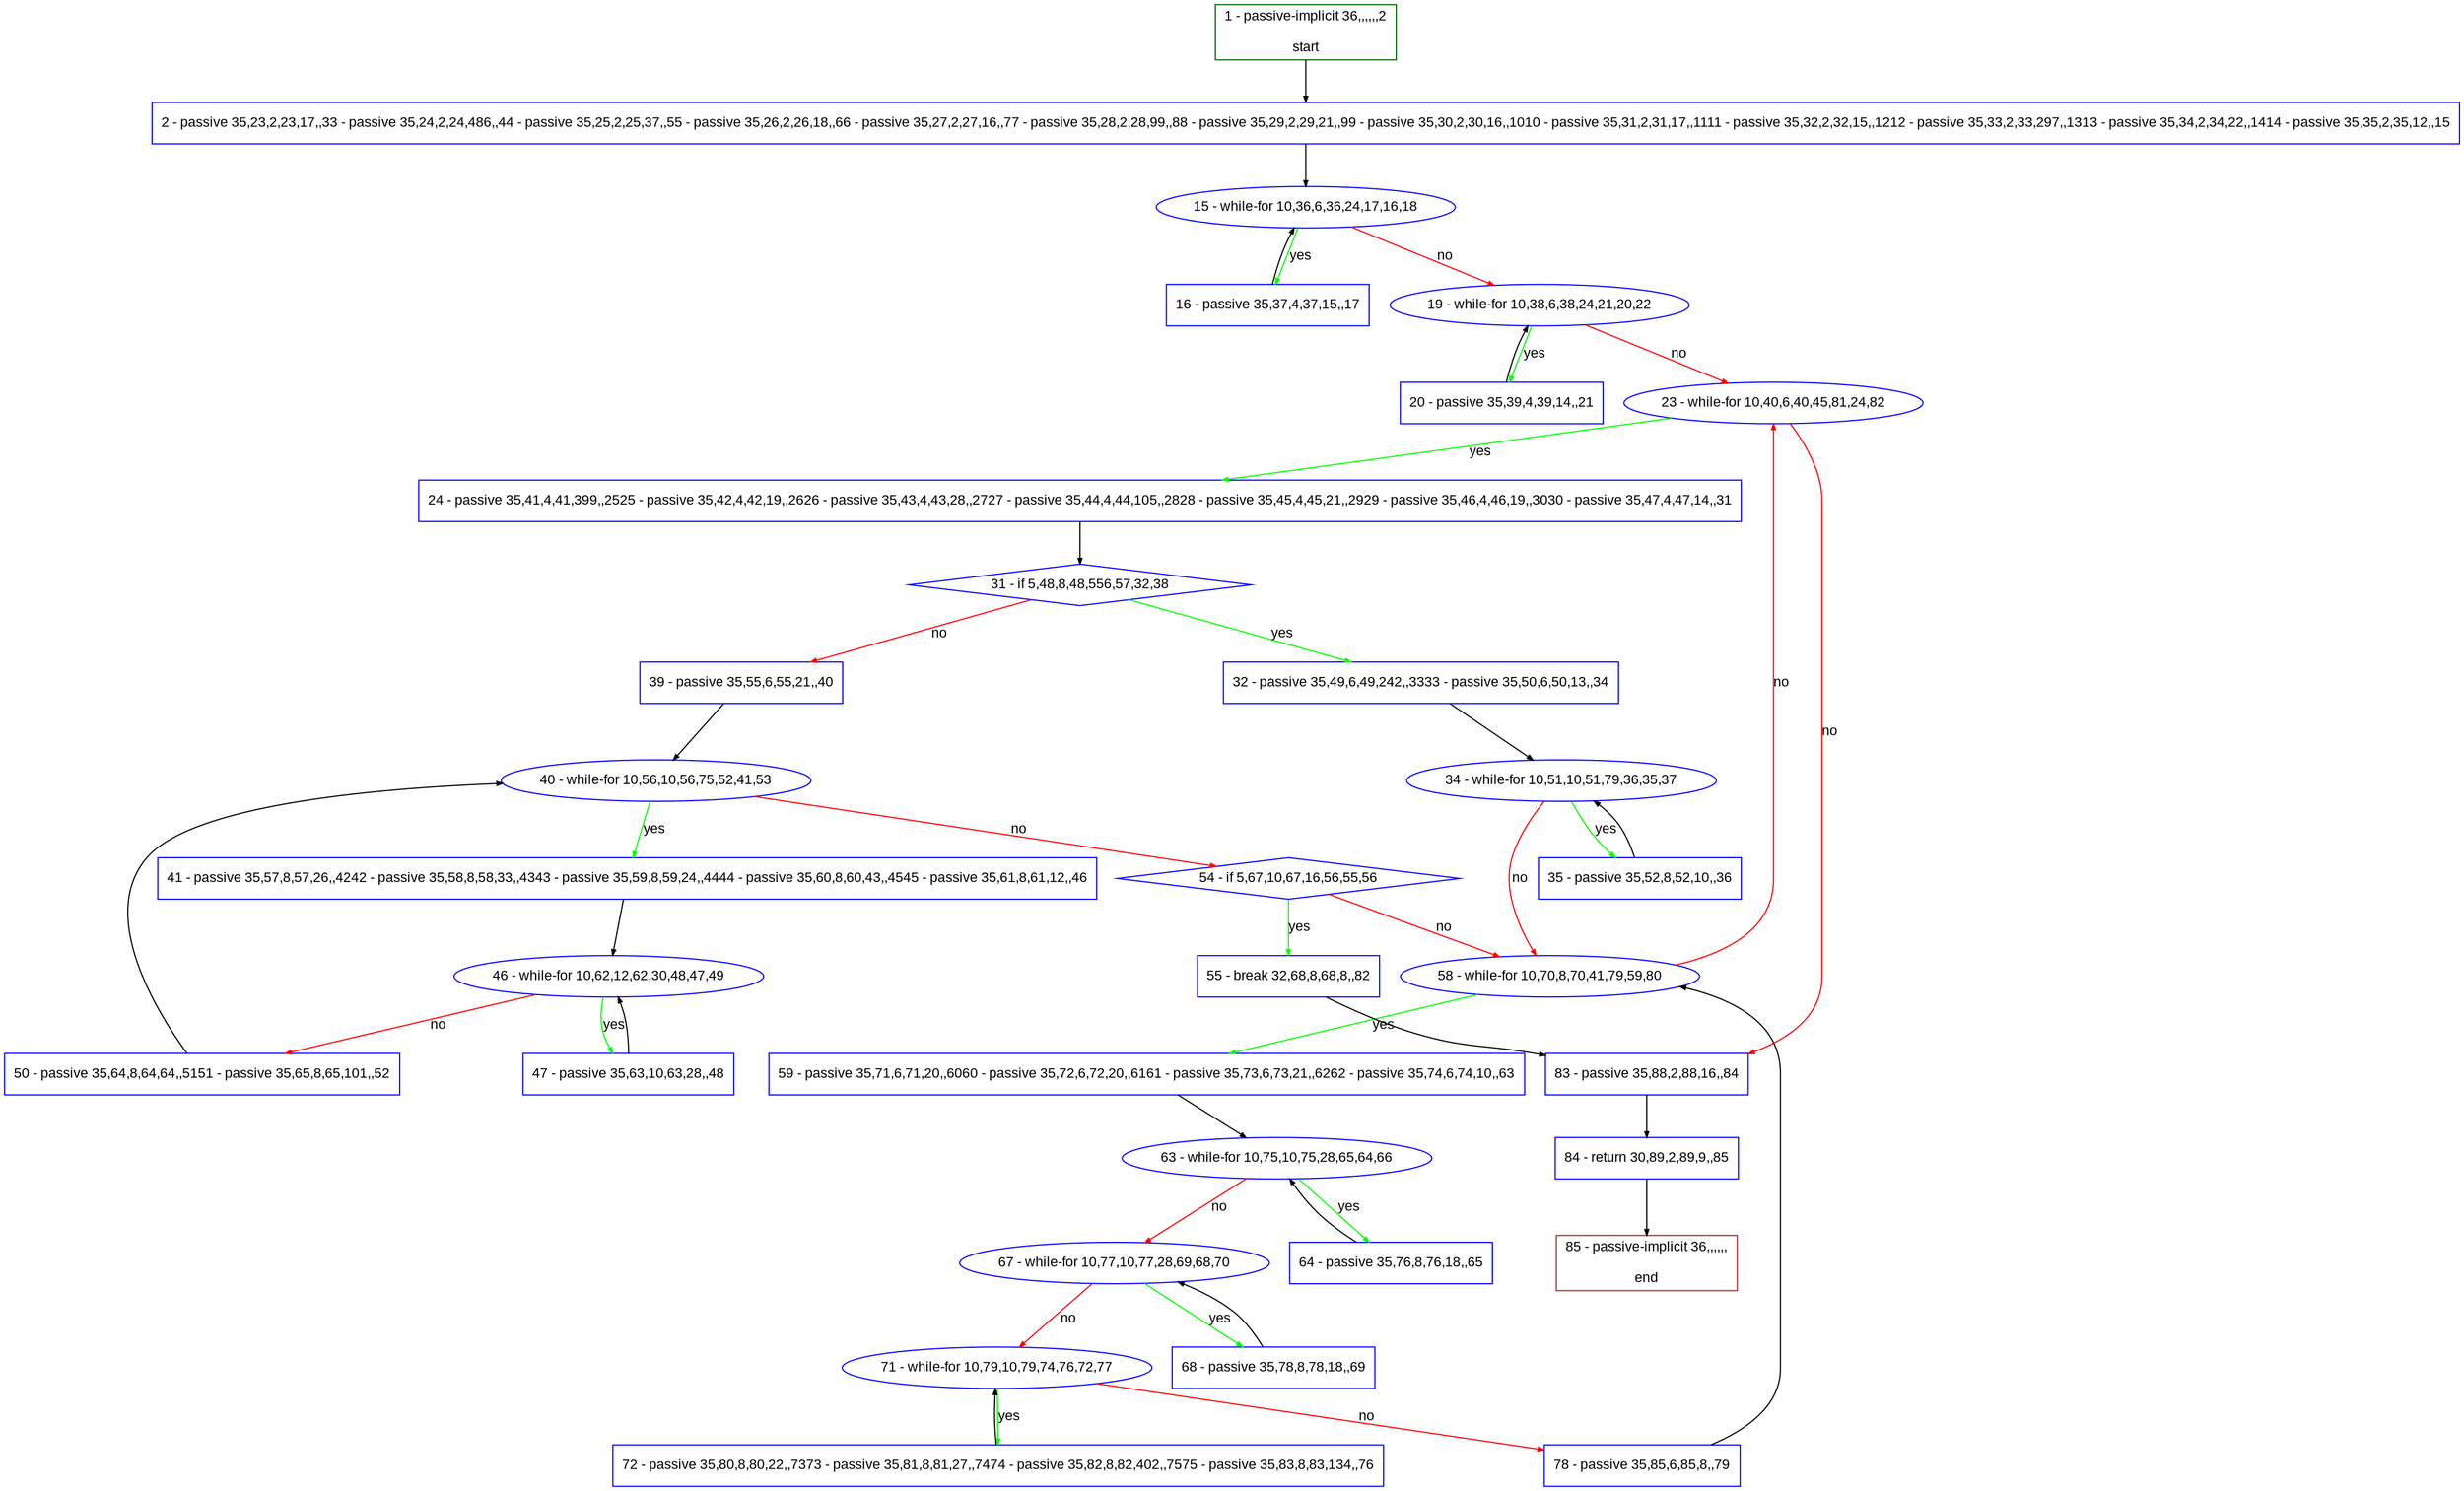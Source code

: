 digraph "" {
  graph [pack="true", label="", fontsize="12", packmode="clust", fontname="Arial", fillcolor="#FFFFCC", bgcolor="white", style="rounded,filled", compound="true"];
  node [node_initialized="no", label="", color="grey", fontsize="12", fillcolor="white", fontname="Arial", style="filled", shape="rectangle", compound="true", fixedsize="false"];
  edge [fontcolor="black", arrowhead="normal", arrowtail="none", arrowsize="0.5", ltail="", label="", color="black", fontsize="12", lhead="", fontname="Arial", dir="forward", compound="true"];
  __N1 [label="2 - passive 35,23,2,23,17,,33 - passive 35,24,2,24,486,,44 - passive 35,25,2,25,37,,55 - passive 35,26,2,26,18,,66 - passive 35,27,2,27,16,,77 - passive 35,28,2,28,99,,88 - passive 35,29,2,29,21,,99 - passive 35,30,2,30,16,,1010 - passive 35,31,2,31,17,,1111 - passive 35,32,2,32,15,,1212 - passive 35,33,2,33,297,,1313 - passive 35,34,2,34,22,,1414 - passive 35,35,2,35,12,,15", color="#0000ff", fillcolor="#ffffff", style="filled", shape="box"];
  __N2 [label="1 - passive-implicit 36,,,,,,2\n\nstart", color="#006400", fillcolor="#ffffff", style="filled", shape="box"];
  __N3 [label="15 - while-for 10,36,6,36,24,17,16,18", color="#0000ff", fillcolor="#ffffff", style="filled", shape="oval"];
  __N4 [label="16 - passive 35,37,4,37,15,,17", color="#0000ff", fillcolor="#ffffff", style="filled", shape="box"];
  __N5 [label="19 - while-for 10,38,6,38,24,21,20,22", color="#0000ff", fillcolor="#ffffff", style="filled", shape="oval"];
  __N6 [label="20 - passive 35,39,4,39,14,,21", color="#0000ff", fillcolor="#ffffff", style="filled", shape="box"];
  __N7 [label="23 - while-for 10,40,6,40,45,81,24,82", color="#0000ff", fillcolor="#ffffff", style="filled", shape="oval"];
  __N8 [label="24 - passive 35,41,4,41,399,,2525 - passive 35,42,4,42,19,,2626 - passive 35,43,4,43,28,,2727 - passive 35,44,4,44,105,,2828 - passive 35,45,4,45,21,,2929 - passive 35,46,4,46,19,,3030 - passive 35,47,4,47,14,,31", color="#0000ff", fillcolor="#ffffff", style="filled", shape="box"];
  __N9 [label="83 - passive 35,88,2,88,16,,84", color="#0000ff", fillcolor="#ffffff", style="filled", shape="box"];
  __N10 [label="31 - if 5,48,8,48,556,57,32,38", color="#0000ff", fillcolor="#ffffff", style="filled", shape="diamond"];
  __N11 [label="32 - passive 35,49,6,49,242,,3333 - passive 35,50,6,50,13,,34", color="#0000ff", fillcolor="#ffffff", style="filled", shape="box"];
  __N12 [label="39 - passive 35,55,6,55,21,,40", color="#0000ff", fillcolor="#ffffff", style="filled", shape="box"];
  __N13 [label="34 - while-for 10,51,10,51,79,36,35,37", color="#0000ff", fillcolor="#ffffff", style="filled", shape="oval"];
  __N14 [label="35 - passive 35,52,8,52,10,,36", color="#0000ff", fillcolor="#ffffff", style="filled", shape="box"];
  __N15 [label="58 - while-for 10,70,8,70,41,79,59,80", color="#0000ff", fillcolor="#ffffff", style="filled", shape="oval"];
  __N16 [label="40 - while-for 10,56,10,56,75,52,41,53", color="#0000ff", fillcolor="#ffffff", style="filled", shape="oval"];
  __N17 [label="41 - passive 35,57,8,57,26,,4242 - passive 35,58,8,58,33,,4343 - passive 35,59,8,59,24,,4444 - passive 35,60,8,60,43,,4545 - passive 35,61,8,61,12,,46", color="#0000ff", fillcolor="#ffffff", style="filled", shape="box"];
  __N18 [label="54 - if 5,67,10,67,16,56,55,56", color="#0000ff", fillcolor="#ffffff", style="filled", shape="diamond"];
  __N19 [label="46 - while-for 10,62,12,62,30,48,47,49", color="#0000ff", fillcolor="#ffffff", style="filled", shape="oval"];
  __N20 [label="47 - passive 35,63,10,63,28,,48", color="#0000ff", fillcolor="#ffffff", style="filled", shape="box"];
  __N21 [label="50 - passive 35,64,8,64,64,,5151 - passive 35,65,8,65,101,,52", color="#0000ff", fillcolor="#ffffff", style="filled", shape="box"];
  __N22 [label="55 - break 32,68,8,68,8,,82", color="#0000ff", fillcolor="#ffffff", style="filled", shape="box"];
  __N23 [label="59 - passive 35,71,6,71,20,,6060 - passive 35,72,6,72,20,,6161 - passive 35,73,6,73,21,,6262 - passive 35,74,6,74,10,,63", color="#0000ff", fillcolor="#ffffff", style="filled", shape="box"];
  __N24 [label="63 - while-for 10,75,10,75,28,65,64,66", color="#0000ff", fillcolor="#ffffff", style="filled", shape="oval"];
  __N25 [label="64 - passive 35,76,8,76,18,,65", color="#0000ff", fillcolor="#ffffff", style="filled", shape="box"];
  __N26 [label="67 - while-for 10,77,10,77,28,69,68,70", color="#0000ff", fillcolor="#ffffff", style="filled", shape="oval"];
  __N27 [label="68 - passive 35,78,8,78,18,,69", color="#0000ff", fillcolor="#ffffff", style="filled", shape="box"];
  __N28 [label="71 - while-for 10,79,10,79,74,76,72,77", color="#0000ff", fillcolor="#ffffff", style="filled", shape="oval"];
  __N29 [label="72 - passive 35,80,8,80,22,,7373 - passive 35,81,8,81,27,,7474 - passive 35,82,8,82,402,,7575 - passive 35,83,8,83,134,,76", color="#0000ff", fillcolor="#ffffff", style="filled", shape="box"];
  __N30 [label="78 - passive 35,85,6,85,8,,79", color="#0000ff", fillcolor="#ffffff", style="filled", shape="box"];
  __N31 [label="84 - return 30,89,2,89,9,,85", color="#0000ff", fillcolor="#ffffff", style="filled", shape="box"];
  __N32 [label="85 - passive-implicit 36,,,,,,\n\nend", color="#a52a2a", fillcolor="#ffffff", style="filled", shape="box"];
  __N2 -> __N1 [arrowhead="normal", arrowtail="none", color="#000000", label="", dir="forward"];
  __N1 -> __N3 [arrowhead="normal", arrowtail="none", color="#000000", label="", dir="forward"];
  __N3 -> __N4 [arrowhead="normal", arrowtail="none", color="#00ff00", label="yes", dir="forward"];
  __N4 -> __N3 [arrowhead="normal", arrowtail="none", color="#000000", label="", dir="forward"];
  __N3 -> __N5 [arrowhead="normal", arrowtail="none", color="#ff0000", label="no", dir="forward"];
  __N5 -> __N6 [arrowhead="normal", arrowtail="none", color="#00ff00", label="yes", dir="forward"];
  __N6 -> __N5 [arrowhead="normal", arrowtail="none", color="#000000", label="", dir="forward"];
  __N5 -> __N7 [arrowhead="normal", arrowtail="none", color="#ff0000", label="no", dir="forward"];
  __N7 -> __N8 [arrowhead="normal", arrowtail="none", color="#00ff00", label="yes", dir="forward"];
  __N7 -> __N9 [arrowhead="normal", arrowtail="none", color="#ff0000", label="no", dir="forward"];
  __N8 -> __N10 [arrowhead="normal", arrowtail="none", color="#000000", label="", dir="forward"];
  __N10 -> __N11 [arrowhead="normal", arrowtail="none", color="#00ff00", label="yes", dir="forward"];
  __N10 -> __N12 [arrowhead="normal", arrowtail="none", color="#ff0000", label="no", dir="forward"];
  __N11 -> __N13 [arrowhead="normal", arrowtail="none", color="#000000", label="", dir="forward"];
  __N13 -> __N14 [arrowhead="normal", arrowtail="none", color="#00ff00", label="yes", dir="forward"];
  __N14 -> __N13 [arrowhead="normal", arrowtail="none", color="#000000", label="", dir="forward"];
  __N13 -> __N15 [arrowhead="normal", arrowtail="none", color="#ff0000", label="no", dir="forward"];
  __N12 -> __N16 [arrowhead="normal", arrowtail="none", color="#000000", label="", dir="forward"];
  __N16 -> __N17 [arrowhead="normal", arrowtail="none", color="#00ff00", label="yes", dir="forward"];
  __N16 -> __N18 [arrowhead="normal", arrowtail="none", color="#ff0000", label="no", dir="forward"];
  __N17 -> __N19 [arrowhead="normal", arrowtail="none", color="#000000", label="", dir="forward"];
  __N19 -> __N20 [arrowhead="normal", arrowtail="none", color="#00ff00", label="yes", dir="forward"];
  __N20 -> __N19 [arrowhead="normal", arrowtail="none", color="#000000", label="", dir="forward"];
  __N19 -> __N21 [arrowhead="normal", arrowtail="none", color="#ff0000", label="no", dir="forward"];
  __N21 -> __N16 [arrowhead="normal", arrowtail="none", color="#000000", label="", dir="forward"];
  __N18 -> __N22 [arrowhead="normal", arrowtail="none", color="#00ff00", label="yes", dir="forward"];
  __N18 -> __N15 [arrowhead="normal", arrowtail="none", color="#ff0000", label="no", dir="forward"];
  __N22 -> __N9 [arrowhead="normal", arrowtail="none", color="#000000", label="", dir="forward"];
  __N15 -> __N7 [arrowhead="normal", arrowtail="none", color="#ff0000", label="no", dir="forward"];
  __N15 -> __N23 [arrowhead="normal", arrowtail="none", color="#00ff00", label="yes", dir="forward"];
  __N23 -> __N24 [arrowhead="normal", arrowtail="none", color="#000000", label="", dir="forward"];
  __N24 -> __N25 [arrowhead="normal", arrowtail="none", color="#00ff00", label="yes", dir="forward"];
  __N25 -> __N24 [arrowhead="normal", arrowtail="none", color="#000000", label="", dir="forward"];
  __N24 -> __N26 [arrowhead="normal", arrowtail="none", color="#ff0000", label="no", dir="forward"];
  __N26 -> __N27 [arrowhead="normal", arrowtail="none", color="#00ff00", label="yes", dir="forward"];
  __N27 -> __N26 [arrowhead="normal", arrowtail="none", color="#000000", label="", dir="forward"];
  __N26 -> __N28 [arrowhead="normal", arrowtail="none", color="#ff0000", label="no", dir="forward"];
  __N28 -> __N29 [arrowhead="normal", arrowtail="none", color="#00ff00", label="yes", dir="forward"];
  __N29 -> __N28 [arrowhead="normal", arrowtail="none", color="#000000", label="", dir="forward"];
  __N28 -> __N30 [arrowhead="normal", arrowtail="none", color="#ff0000", label="no", dir="forward"];
  __N30 -> __N15 [arrowhead="normal", arrowtail="none", color="#000000", label="", dir="forward"];
  __N9 -> __N31 [arrowhead="normal", arrowtail="none", color="#000000", label="", dir="forward"];
  __N31 -> __N32 [arrowhead="normal", arrowtail="none", color="#000000", label="", dir="forward"];
}
